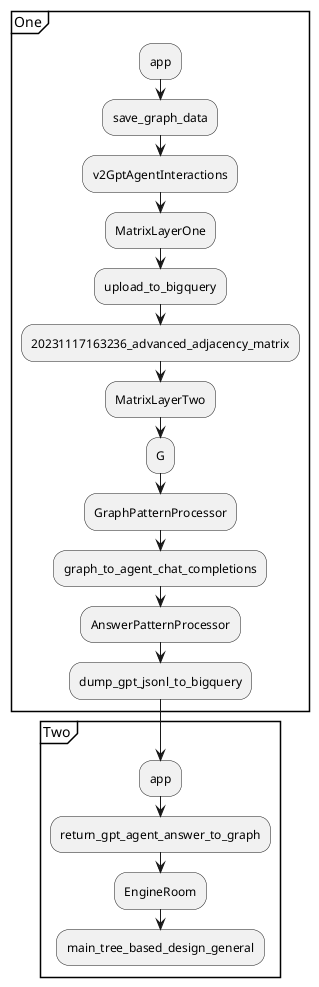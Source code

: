 @startuml
partition One {
:app;
:save_graph_data;
:v2GptAgentInteractions;
:MatrixLayerOne;
:upload_to_bigquery;
:20231117163236_advanced_adjacency_matrix;
:MatrixLayerTwo;
:G;
:GraphPatternProcessor;
:graph_to_agent_chat_completions;
:AnswerPatternProcessor;
:dump_gpt_jsonl_to_bigquery;
}
partition Two {
:app;
:return_gpt_agent_answer_to_graph;
:EngineRoom;
:main_tree_based_design_general;

}
@enduml